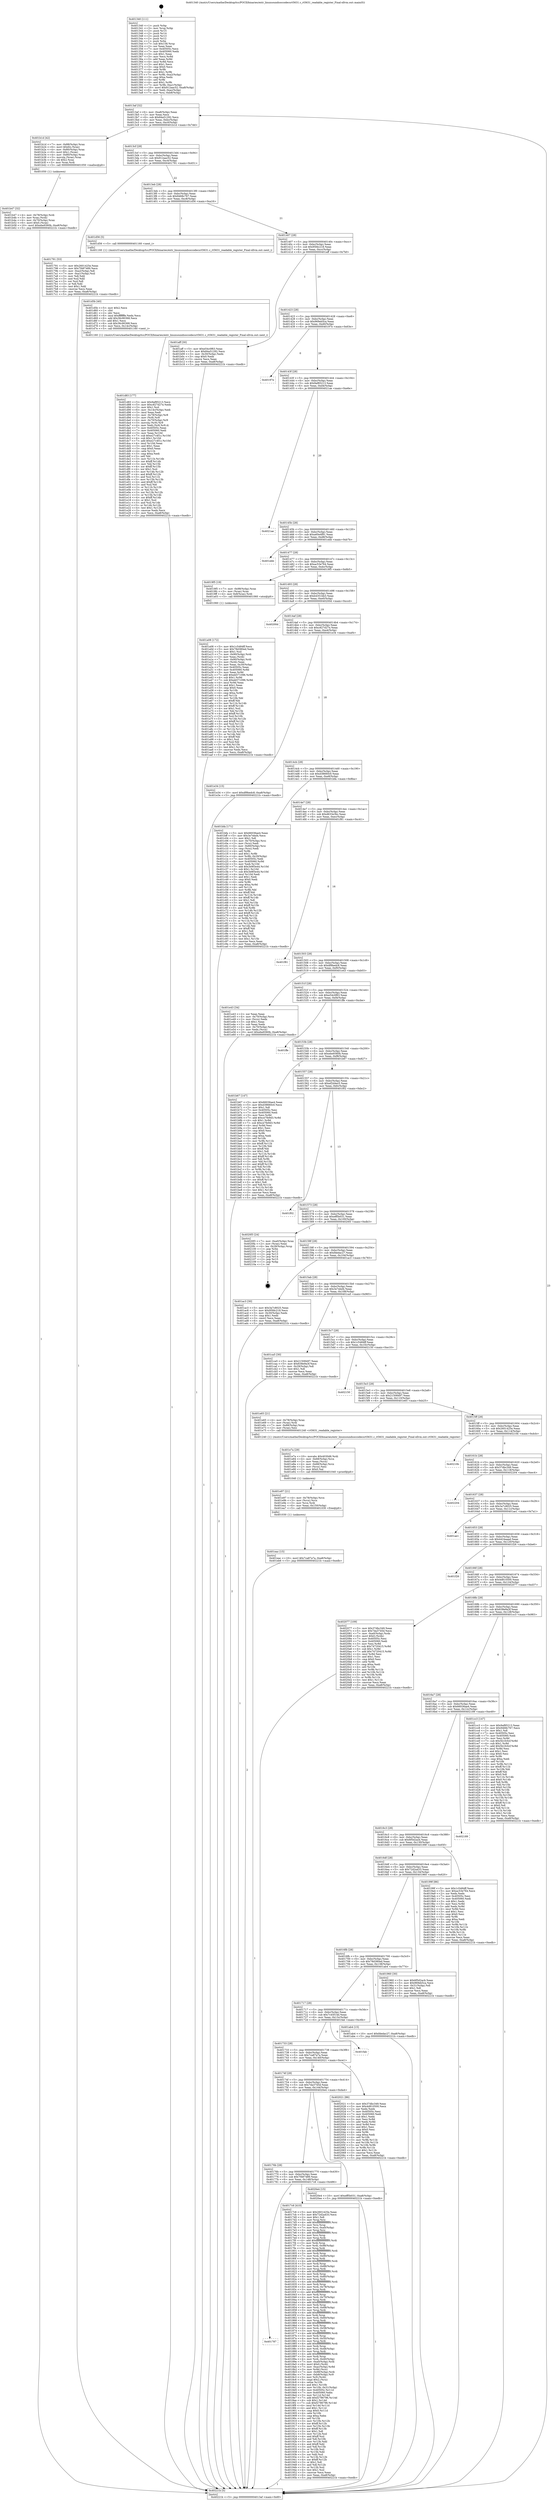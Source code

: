 digraph "0x401340" {
  label = "0x401340 (/mnt/c/Users/mathe/Desktop/tcc/POCII/binaries/extr_linuxsoundsoccodecsrt5631.c_rt5631_readable_register_Final-ollvm.out::main(0))"
  labelloc = "t"
  node[shape=record]

  Entry [label="",width=0.3,height=0.3,shape=circle,fillcolor=black,style=filled]
  "0x4013af" [label="{
     0x4013af [32]\l
     | [instrs]\l
     &nbsp;&nbsp;0x4013af \<+6\>: mov -0xa8(%rbp),%eax\l
     &nbsp;&nbsp;0x4013b5 \<+2\>: mov %eax,%ecx\l
     &nbsp;&nbsp;0x4013b7 \<+6\>: sub $0x84a51292,%ecx\l
     &nbsp;&nbsp;0x4013bd \<+6\>: mov %eax,-0xbc(%rbp)\l
     &nbsp;&nbsp;0x4013c3 \<+6\>: mov %ecx,-0xc0(%rbp)\l
     &nbsp;&nbsp;0x4013c9 \<+6\>: je 0000000000401b1d \<main+0x7dd\>\l
  }"]
  "0x401b1d" [label="{
     0x401b1d [42]\l
     | [instrs]\l
     &nbsp;&nbsp;0x401b1d \<+7\>: mov -0x88(%rbp),%rax\l
     &nbsp;&nbsp;0x401b24 \<+6\>: movl $0x64,(%rax)\l
     &nbsp;&nbsp;0x401b2a \<+4\>: mov -0x80(%rbp),%rax\l
     &nbsp;&nbsp;0x401b2e \<+6\>: movl $0x1,(%rax)\l
     &nbsp;&nbsp;0x401b34 \<+4\>: mov -0x80(%rbp),%rax\l
     &nbsp;&nbsp;0x401b38 \<+3\>: movslq (%rax),%rax\l
     &nbsp;&nbsp;0x401b3b \<+4\>: shl $0x2,%rax\l
     &nbsp;&nbsp;0x401b3f \<+3\>: mov %rax,%rdi\l
     &nbsp;&nbsp;0x401b42 \<+5\>: call 0000000000401050 \<malloc@plt\>\l
     | [calls]\l
     &nbsp;&nbsp;0x401050 \{1\} (unknown)\l
  }"]
  "0x4013cf" [label="{
     0x4013cf [28]\l
     | [instrs]\l
     &nbsp;&nbsp;0x4013cf \<+5\>: jmp 00000000004013d4 \<main+0x94\>\l
     &nbsp;&nbsp;0x4013d4 \<+6\>: mov -0xbc(%rbp),%eax\l
     &nbsp;&nbsp;0x4013da \<+5\>: sub $0x912aac52,%eax\l
     &nbsp;&nbsp;0x4013df \<+6\>: mov %eax,-0xc4(%rbp)\l
     &nbsp;&nbsp;0x4013e5 \<+6\>: je 0000000000401791 \<main+0x451\>\l
  }"]
  Exit [label="",width=0.3,height=0.3,shape=circle,fillcolor=black,style=filled,peripheries=2]
  "0x401791" [label="{
     0x401791 [53]\l
     | [instrs]\l
     &nbsp;&nbsp;0x401791 \<+5\>: mov $0x2601425e,%eax\l
     &nbsp;&nbsp;0x401796 \<+5\>: mov $0x7f487489,%ecx\l
     &nbsp;&nbsp;0x40179b \<+6\>: mov -0xa2(%rbp),%dl\l
     &nbsp;&nbsp;0x4017a1 \<+7\>: mov -0xa1(%rbp),%sil\l
     &nbsp;&nbsp;0x4017a8 \<+3\>: mov %dl,%dil\l
     &nbsp;&nbsp;0x4017ab \<+3\>: and %sil,%dil\l
     &nbsp;&nbsp;0x4017ae \<+3\>: xor %sil,%dl\l
     &nbsp;&nbsp;0x4017b1 \<+3\>: or %dl,%dil\l
     &nbsp;&nbsp;0x4017b4 \<+4\>: test $0x1,%dil\l
     &nbsp;&nbsp;0x4017b8 \<+3\>: cmovne %ecx,%eax\l
     &nbsp;&nbsp;0x4017bb \<+6\>: mov %eax,-0xa8(%rbp)\l
     &nbsp;&nbsp;0x4017c1 \<+5\>: jmp 000000000040221b \<main+0xedb\>\l
  }"]
  "0x4013eb" [label="{
     0x4013eb [28]\l
     | [instrs]\l
     &nbsp;&nbsp;0x4013eb \<+5\>: jmp 00000000004013f0 \<main+0xb0\>\l
     &nbsp;&nbsp;0x4013f0 \<+6\>: mov -0xbc(%rbp),%eax\l
     &nbsp;&nbsp;0x4013f6 \<+5\>: sub $0x9468c767,%eax\l
     &nbsp;&nbsp;0x4013fb \<+6\>: mov %eax,-0xc8(%rbp)\l
     &nbsp;&nbsp;0x401401 \<+6\>: je 0000000000401d56 \<main+0xa16\>\l
  }"]
  "0x40221b" [label="{
     0x40221b [5]\l
     | [instrs]\l
     &nbsp;&nbsp;0x40221b \<+5\>: jmp 00000000004013af \<main+0x6f\>\l
  }"]
  "0x401340" [label="{
     0x401340 [111]\l
     | [instrs]\l
     &nbsp;&nbsp;0x401340 \<+1\>: push %rbp\l
     &nbsp;&nbsp;0x401341 \<+3\>: mov %rsp,%rbp\l
     &nbsp;&nbsp;0x401344 \<+2\>: push %r15\l
     &nbsp;&nbsp;0x401346 \<+2\>: push %r14\l
     &nbsp;&nbsp;0x401348 \<+2\>: push %r13\l
     &nbsp;&nbsp;0x40134a \<+2\>: push %r12\l
     &nbsp;&nbsp;0x40134c \<+1\>: push %rbx\l
     &nbsp;&nbsp;0x40134d \<+7\>: sub $0x158,%rsp\l
     &nbsp;&nbsp;0x401354 \<+2\>: xor %eax,%eax\l
     &nbsp;&nbsp;0x401356 \<+7\>: mov 0x40505c,%ecx\l
     &nbsp;&nbsp;0x40135d \<+7\>: mov 0x405060,%edx\l
     &nbsp;&nbsp;0x401364 \<+3\>: sub $0x1,%eax\l
     &nbsp;&nbsp;0x401367 \<+3\>: mov %ecx,%r8d\l
     &nbsp;&nbsp;0x40136a \<+3\>: add %eax,%r8d\l
     &nbsp;&nbsp;0x40136d \<+4\>: imul %r8d,%ecx\l
     &nbsp;&nbsp;0x401371 \<+3\>: and $0x1,%ecx\l
     &nbsp;&nbsp;0x401374 \<+3\>: cmp $0x0,%ecx\l
     &nbsp;&nbsp;0x401377 \<+4\>: sete %r9b\l
     &nbsp;&nbsp;0x40137b \<+4\>: and $0x1,%r9b\l
     &nbsp;&nbsp;0x40137f \<+7\>: mov %r9b,-0xa2(%rbp)\l
     &nbsp;&nbsp;0x401386 \<+3\>: cmp $0xa,%edx\l
     &nbsp;&nbsp;0x401389 \<+4\>: setl %r9b\l
     &nbsp;&nbsp;0x40138d \<+4\>: and $0x1,%r9b\l
     &nbsp;&nbsp;0x401391 \<+7\>: mov %r9b,-0xa1(%rbp)\l
     &nbsp;&nbsp;0x401398 \<+10\>: movl $0x912aac52,-0xa8(%rbp)\l
     &nbsp;&nbsp;0x4013a2 \<+6\>: mov %edi,-0xac(%rbp)\l
     &nbsp;&nbsp;0x4013a8 \<+7\>: mov %rsi,-0xb8(%rbp)\l
  }"]
  "0x401eac" [label="{
     0x401eac [15]\l
     | [instrs]\l
     &nbsp;&nbsp;0x401eac \<+10\>: movl $0x7ca87a7a,-0xa8(%rbp)\l
     &nbsp;&nbsp;0x401eb6 \<+5\>: jmp 000000000040221b \<main+0xedb\>\l
  }"]
  "0x401d56" [label="{
     0x401d56 [5]\l
     | [instrs]\l
     &nbsp;&nbsp;0x401d56 \<+5\>: call 0000000000401160 \<next_i\>\l
     | [calls]\l
     &nbsp;&nbsp;0x401160 \{1\} (/mnt/c/Users/mathe/Desktop/tcc/POCII/binaries/extr_linuxsoundsoccodecsrt5631.c_rt5631_readable_register_Final-ollvm.out::next_i)\l
  }"]
  "0x401407" [label="{
     0x401407 [28]\l
     | [instrs]\l
     &nbsp;&nbsp;0x401407 \<+5\>: jmp 000000000040140c \<main+0xcc\>\l
     &nbsp;&nbsp;0x40140c \<+6\>: mov -0xbc(%rbp),%eax\l
     &nbsp;&nbsp;0x401412 \<+5\>: sub $0x95fdc218,%eax\l
     &nbsp;&nbsp;0x401417 \<+6\>: mov %eax,-0xcc(%rbp)\l
     &nbsp;&nbsp;0x40141d \<+6\>: je 0000000000401aff \<main+0x7bf\>\l
  }"]
  "0x401e97" [label="{
     0x401e97 [21]\l
     | [instrs]\l
     &nbsp;&nbsp;0x401e97 \<+4\>: mov -0x78(%rbp),%rcx\l
     &nbsp;&nbsp;0x401e9b \<+3\>: mov (%rcx),%rcx\l
     &nbsp;&nbsp;0x401e9e \<+3\>: mov %rcx,%rdi\l
     &nbsp;&nbsp;0x401ea1 \<+6\>: mov %eax,-0x150(%rbp)\l
     &nbsp;&nbsp;0x401ea7 \<+5\>: call 0000000000401030 \<free@plt\>\l
     | [calls]\l
     &nbsp;&nbsp;0x401030 \{1\} (unknown)\l
  }"]
  "0x401aff" [label="{
     0x401aff [30]\l
     | [instrs]\l
     &nbsp;&nbsp;0x401aff \<+5\>: mov $0xe54c0f63,%eax\l
     &nbsp;&nbsp;0x401b04 \<+5\>: mov $0x84a51292,%ecx\l
     &nbsp;&nbsp;0x401b09 \<+3\>: mov -0x30(%rbp),%edx\l
     &nbsp;&nbsp;0x401b0c \<+3\>: cmp $0x0,%edx\l
     &nbsp;&nbsp;0x401b0f \<+3\>: cmove %ecx,%eax\l
     &nbsp;&nbsp;0x401b12 \<+6\>: mov %eax,-0xa8(%rbp)\l
     &nbsp;&nbsp;0x401b18 \<+5\>: jmp 000000000040221b \<main+0xedb\>\l
  }"]
  "0x401423" [label="{
     0x401423 [28]\l
     | [instrs]\l
     &nbsp;&nbsp;0x401423 \<+5\>: jmp 0000000000401428 \<main+0xe8\>\l
     &nbsp;&nbsp;0x401428 \<+6\>: mov -0xbc(%rbp),%eax\l
     &nbsp;&nbsp;0x40142e \<+5\>: sub $0x969eb5ca,%eax\l
     &nbsp;&nbsp;0x401433 \<+6\>: mov %eax,-0xd0(%rbp)\l
     &nbsp;&nbsp;0x401439 \<+6\>: je 000000000040197e \<main+0x63e\>\l
  }"]
  "0x401e7a" [label="{
     0x401e7a [29]\l
     | [instrs]\l
     &nbsp;&nbsp;0x401e7a \<+10\>: movabs $0x4030d6,%rdi\l
     &nbsp;&nbsp;0x401e84 \<+4\>: mov -0x68(%rbp),%rcx\l
     &nbsp;&nbsp;0x401e88 \<+2\>: mov %eax,(%rcx)\l
     &nbsp;&nbsp;0x401e8a \<+4\>: mov -0x68(%rbp),%rcx\l
     &nbsp;&nbsp;0x401e8e \<+2\>: mov (%rcx),%esi\l
     &nbsp;&nbsp;0x401e90 \<+2\>: mov $0x0,%al\l
     &nbsp;&nbsp;0x401e92 \<+5\>: call 0000000000401040 \<printf@plt\>\l
     | [calls]\l
     &nbsp;&nbsp;0x401040 \{1\} (unknown)\l
  }"]
  "0x40197e" [label="{
     0x40197e\l
  }", style=dashed]
  "0x40143f" [label="{
     0x40143f [28]\l
     | [instrs]\l
     &nbsp;&nbsp;0x40143f \<+5\>: jmp 0000000000401444 \<main+0x104\>\l
     &nbsp;&nbsp;0x401444 \<+6\>: mov -0xbc(%rbp),%eax\l
     &nbsp;&nbsp;0x40144a \<+5\>: sub $0x9af85213,%eax\l
     &nbsp;&nbsp;0x40144f \<+6\>: mov %eax,-0xd4(%rbp)\l
     &nbsp;&nbsp;0x401455 \<+6\>: je 00000000004021ae \<main+0xe6e\>\l
  }"]
  "0x401d83" [label="{
     0x401d83 [177]\l
     | [instrs]\l
     &nbsp;&nbsp;0x401d83 \<+5\>: mov $0x9af85213,%ecx\l
     &nbsp;&nbsp;0x401d88 \<+5\>: mov $0xc827d27e,%edx\l
     &nbsp;&nbsp;0x401d8d \<+3\>: mov $0x1,%sil\l
     &nbsp;&nbsp;0x401d90 \<+6\>: mov -0x14c(%rbp),%edi\l
     &nbsp;&nbsp;0x401d96 \<+3\>: imul %eax,%edi\l
     &nbsp;&nbsp;0x401d99 \<+4\>: mov -0x78(%rbp),%r8\l
     &nbsp;&nbsp;0x401d9d \<+3\>: mov (%r8),%r8\l
     &nbsp;&nbsp;0x401da0 \<+4\>: mov -0x70(%rbp),%r9\l
     &nbsp;&nbsp;0x401da4 \<+3\>: movslq (%r9),%r9\l
     &nbsp;&nbsp;0x401da7 \<+4\>: mov %edi,(%r8,%r9,4)\l
     &nbsp;&nbsp;0x401dab \<+7\>: mov 0x40505c,%eax\l
     &nbsp;&nbsp;0x401db2 \<+7\>: mov 0x405060,%edi\l
     &nbsp;&nbsp;0x401db9 \<+3\>: mov %eax,%r10d\l
     &nbsp;&nbsp;0x401dbc \<+7\>: sub $0xe27c4f1c,%r10d\l
     &nbsp;&nbsp;0x401dc3 \<+4\>: sub $0x1,%r10d\l
     &nbsp;&nbsp;0x401dc7 \<+7\>: add $0xe27c4f1c,%r10d\l
     &nbsp;&nbsp;0x401dce \<+4\>: imul %r10d,%eax\l
     &nbsp;&nbsp;0x401dd2 \<+3\>: and $0x1,%eax\l
     &nbsp;&nbsp;0x401dd5 \<+3\>: cmp $0x0,%eax\l
     &nbsp;&nbsp;0x401dd8 \<+4\>: sete %r11b\l
     &nbsp;&nbsp;0x401ddc \<+3\>: cmp $0xa,%edi\l
     &nbsp;&nbsp;0x401ddf \<+3\>: setl %bl\l
     &nbsp;&nbsp;0x401de2 \<+3\>: mov %r11b,%r14b\l
     &nbsp;&nbsp;0x401de5 \<+4\>: xor $0xff,%r14b\l
     &nbsp;&nbsp;0x401de9 \<+3\>: mov %bl,%r15b\l
     &nbsp;&nbsp;0x401dec \<+4\>: xor $0xff,%r15b\l
     &nbsp;&nbsp;0x401df0 \<+4\>: xor $0x1,%sil\l
     &nbsp;&nbsp;0x401df4 \<+3\>: mov %r14b,%r12b\l
     &nbsp;&nbsp;0x401df7 \<+4\>: and $0xff,%r12b\l
     &nbsp;&nbsp;0x401dfb \<+3\>: and %sil,%r11b\l
     &nbsp;&nbsp;0x401dfe \<+3\>: mov %r15b,%r13b\l
     &nbsp;&nbsp;0x401e01 \<+4\>: and $0xff,%r13b\l
     &nbsp;&nbsp;0x401e05 \<+3\>: and %sil,%bl\l
     &nbsp;&nbsp;0x401e08 \<+3\>: or %r11b,%r12b\l
     &nbsp;&nbsp;0x401e0b \<+3\>: or %bl,%r13b\l
     &nbsp;&nbsp;0x401e0e \<+3\>: xor %r13b,%r12b\l
     &nbsp;&nbsp;0x401e11 \<+3\>: or %r15b,%r14b\l
     &nbsp;&nbsp;0x401e14 \<+4\>: xor $0xff,%r14b\l
     &nbsp;&nbsp;0x401e18 \<+4\>: or $0x1,%sil\l
     &nbsp;&nbsp;0x401e1c \<+3\>: and %sil,%r14b\l
     &nbsp;&nbsp;0x401e1f \<+3\>: or %r14b,%r12b\l
     &nbsp;&nbsp;0x401e22 \<+4\>: test $0x1,%r12b\l
     &nbsp;&nbsp;0x401e26 \<+3\>: cmovne %edx,%ecx\l
     &nbsp;&nbsp;0x401e29 \<+6\>: mov %ecx,-0xa8(%rbp)\l
     &nbsp;&nbsp;0x401e2f \<+5\>: jmp 000000000040221b \<main+0xedb\>\l
  }"]
  "0x4021ae" [label="{
     0x4021ae\l
  }", style=dashed]
  "0x40145b" [label="{
     0x40145b [28]\l
     | [instrs]\l
     &nbsp;&nbsp;0x40145b \<+5\>: jmp 0000000000401460 \<main+0x120\>\l
     &nbsp;&nbsp;0x401460 \<+6\>: mov -0xbc(%rbp),%eax\l
     &nbsp;&nbsp;0x401466 \<+5\>: sub $0xa60e4f91,%eax\l
     &nbsp;&nbsp;0x40146b \<+6\>: mov %eax,-0xd8(%rbp)\l
     &nbsp;&nbsp;0x401471 \<+6\>: je 0000000000401ebb \<main+0xb7b\>\l
  }"]
  "0x401d5b" [label="{
     0x401d5b [40]\l
     | [instrs]\l
     &nbsp;&nbsp;0x401d5b \<+5\>: mov $0x2,%ecx\l
     &nbsp;&nbsp;0x401d60 \<+1\>: cltd\l
     &nbsp;&nbsp;0x401d61 \<+2\>: idiv %ecx\l
     &nbsp;&nbsp;0x401d63 \<+6\>: imul $0xfffffffe,%edx,%ecx\l
     &nbsp;&nbsp;0x401d69 \<+6\>: add $0x36c90368,%ecx\l
     &nbsp;&nbsp;0x401d6f \<+3\>: add $0x1,%ecx\l
     &nbsp;&nbsp;0x401d72 \<+6\>: sub $0x36c90368,%ecx\l
     &nbsp;&nbsp;0x401d78 \<+6\>: mov %ecx,-0x14c(%rbp)\l
     &nbsp;&nbsp;0x401d7e \<+5\>: call 0000000000401160 \<next_i\>\l
     | [calls]\l
     &nbsp;&nbsp;0x401160 \{1\} (/mnt/c/Users/mathe/Desktop/tcc/POCII/binaries/extr_linuxsoundsoccodecsrt5631.c_rt5631_readable_register_Final-ollvm.out::next_i)\l
  }"]
  "0x401ebb" [label="{
     0x401ebb\l
  }", style=dashed]
  "0x401477" [label="{
     0x401477 [28]\l
     | [instrs]\l
     &nbsp;&nbsp;0x401477 \<+5\>: jmp 000000000040147c \<main+0x13c\>\l
     &nbsp;&nbsp;0x40147c \<+6\>: mov -0xbc(%rbp),%eax\l
     &nbsp;&nbsp;0x401482 \<+5\>: sub $0xac53e764,%eax\l
     &nbsp;&nbsp;0x401487 \<+6\>: mov %eax,-0xdc(%rbp)\l
     &nbsp;&nbsp;0x40148d \<+6\>: je 00000000004019f5 \<main+0x6b5\>\l
  }"]
  "0x401b47" [label="{
     0x401b47 [32]\l
     | [instrs]\l
     &nbsp;&nbsp;0x401b47 \<+4\>: mov -0x78(%rbp),%rdi\l
     &nbsp;&nbsp;0x401b4b \<+3\>: mov %rax,(%rdi)\l
     &nbsp;&nbsp;0x401b4e \<+4\>: mov -0x70(%rbp),%rax\l
     &nbsp;&nbsp;0x401b52 \<+6\>: movl $0x0,(%rax)\l
     &nbsp;&nbsp;0x401b58 \<+10\>: movl $0xebe9360b,-0xa8(%rbp)\l
     &nbsp;&nbsp;0x401b62 \<+5\>: jmp 000000000040221b \<main+0xedb\>\l
  }"]
  "0x4019f5" [label="{
     0x4019f5 [19]\l
     | [instrs]\l
     &nbsp;&nbsp;0x4019f5 \<+7\>: mov -0x98(%rbp),%rax\l
     &nbsp;&nbsp;0x4019fc \<+3\>: mov (%rax),%rax\l
     &nbsp;&nbsp;0x4019ff \<+4\>: mov 0x8(%rax),%rdi\l
     &nbsp;&nbsp;0x401a03 \<+5\>: call 0000000000401060 \<atoi@plt\>\l
     | [calls]\l
     &nbsp;&nbsp;0x401060 \{1\} (unknown)\l
  }"]
  "0x401493" [label="{
     0x401493 [28]\l
     | [instrs]\l
     &nbsp;&nbsp;0x401493 \<+5\>: jmp 0000000000401498 \<main+0x158\>\l
     &nbsp;&nbsp;0x401498 \<+6\>: mov -0xbc(%rbp),%eax\l
     &nbsp;&nbsp;0x40149e \<+5\>: sub $0xb4351bb3,%eax\l
     &nbsp;&nbsp;0x4014a3 \<+6\>: mov %eax,-0xe0(%rbp)\l
     &nbsp;&nbsp;0x4014a9 \<+6\>: je 000000000040200d \<main+0xccd\>\l
  }"]
  "0x401a08" [label="{
     0x401a08 [172]\l
     | [instrs]\l
     &nbsp;&nbsp;0x401a08 \<+5\>: mov $0x1c5484ff,%ecx\l
     &nbsp;&nbsp;0x401a0d \<+5\>: mov $0x78d380ed,%edx\l
     &nbsp;&nbsp;0x401a12 \<+3\>: mov $0x1,%sil\l
     &nbsp;&nbsp;0x401a15 \<+7\>: mov -0x90(%rbp),%rdi\l
     &nbsp;&nbsp;0x401a1c \<+2\>: mov %eax,(%rdi)\l
     &nbsp;&nbsp;0x401a1e \<+7\>: mov -0x90(%rbp),%rdi\l
     &nbsp;&nbsp;0x401a25 \<+2\>: mov (%rdi),%eax\l
     &nbsp;&nbsp;0x401a27 \<+3\>: mov %eax,-0x30(%rbp)\l
     &nbsp;&nbsp;0x401a2a \<+7\>: mov 0x40505c,%eax\l
     &nbsp;&nbsp;0x401a31 \<+8\>: mov 0x405060,%r8d\l
     &nbsp;&nbsp;0x401a39 \<+3\>: mov %eax,%r9d\l
     &nbsp;&nbsp;0x401a3c \<+7\>: add $0xeb571096,%r9d\l
     &nbsp;&nbsp;0x401a43 \<+4\>: sub $0x1,%r9d\l
     &nbsp;&nbsp;0x401a47 \<+7\>: sub $0xeb571096,%r9d\l
     &nbsp;&nbsp;0x401a4e \<+4\>: imul %r9d,%eax\l
     &nbsp;&nbsp;0x401a52 \<+3\>: and $0x1,%eax\l
     &nbsp;&nbsp;0x401a55 \<+3\>: cmp $0x0,%eax\l
     &nbsp;&nbsp;0x401a58 \<+4\>: sete %r10b\l
     &nbsp;&nbsp;0x401a5c \<+4\>: cmp $0xa,%r8d\l
     &nbsp;&nbsp;0x401a60 \<+4\>: setl %r11b\l
     &nbsp;&nbsp;0x401a64 \<+3\>: mov %r10b,%bl\l
     &nbsp;&nbsp;0x401a67 \<+3\>: xor $0xff,%bl\l
     &nbsp;&nbsp;0x401a6a \<+3\>: mov %r11b,%r14b\l
     &nbsp;&nbsp;0x401a6d \<+4\>: xor $0xff,%r14b\l
     &nbsp;&nbsp;0x401a71 \<+4\>: xor $0x1,%sil\l
     &nbsp;&nbsp;0x401a75 \<+3\>: mov %bl,%r15b\l
     &nbsp;&nbsp;0x401a78 \<+4\>: and $0xff,%r15b\l
     &nbsp;&nbsp;0x401a7c \<+3\>: and %sil,%r10b\l
     &nbsp;&nbsp;0x401a7f \<+3\>: mov %r14b,%r12b\l
     &nbsp;&nbsp;0x401a82 \<+4\>: and $0xff,%r12b\l
     &nbsp;&nbsp;0x401a86 \<+3\>: and %sil,%r11b\l
     &nbsp;&nbsp;0x401a89 \<+3\>: or %r10b,%r15b\l
     &nbsp;&nbsp;0x401a8c \<+3\>: or %r11b,%r12b\l
     &nbsp;&nbsp;0x401a8f \<+3\>: xor %r12b,%r15b\l
     &nbsp;&nbsp;0x401a92 \<+3\>: or %r14b,%bl\l
     &nbsp;&nbsp;0x401a95 \<+3\>: xor $0xff,%bl\l
     &nbsp;&nbsp;0x401a98 \<+4\>: or $0x1,%sil\l
     &nbsp;&nbsp;0x401a9c \<+3\>: and %sil,%bl\l
     &nbsp;&nbsp;0x401a9f \<+3\>: or %bl,%r15b\l
     &nbsp;&nbsp;0x401aa2 \<+4\>: test $0x1,%r15b\l
     &nbsp;&nbsp;0x401aa6 \<+3\>: cmovne %edx,%ecx\l
     &nbsp;&nbsp;0x401aa9 \<+6\>: mov %ecx,-0xa8(%rbp)\l
     &nbsp;&nbsp;0x401aaf \<+5\>: jmp 000000000040221b \<main+0xedb\>\l
  }"]
  "0x40200d" [label="{
     0x40200d\l
  }", style=dashed]
  "0x4014af" [label="{
     0x4014af [28]\l
     | [instrs]\l
     &nbsp;&nbsp;0x4014af \<+5\>: jmp 00000000004014b4 \<main+0x174\>\l
     &nbsp;&nbsp;0x4014b4 \<+6\>: mov -0xbc(%rbp),%eax\l
     &nbsp;&nbsp;0x4014ba \<+5\>: sub $0xc827d27e,%eax\l
     &nbsp;&nbsp;0x4014bf \<+6\>: mov %eax,-0xe4(%rbp)\l
     &nbsp;&nbsp;0x4014c5 \<+6\>: je 0000000000401e34 \<main+0xaf4\>\l
  }"]
  "0x401787" [label="{
     0x401787\l
  }", style=dashed]
  "0x401e34" [label="{
     0x401e34 [15]\l
     | [instrs]\l
     &nbsp;&nbsp;0x401e34 \<+10\>: movl $0xdf9bedc8,-0xa8(%rbp)\l
     &nbsp;&nbsp;0x401e3e \<+5\>: jmp 000000000040221b \<main+0xedb\>\l
  }"]
  "0x4014cb" [label="{
     0x4014cb [28]\l
     | [instrs]\l
     &nbsp;&nbsp;0x4014cb \<+5\>: jmp 00000000004014d0 \<main+0x190\>\l
     &nbsp;&nbsp;0x4014d0 \<+6\>: mov -0xbc(%rbp),%eax\l
     &nbsp;&nbsp;0x4014d6 \<+5\>: sub $0xd38660c0,%eax\l
     &nbsp;&nbsp;0x4014db \<+6\>: mov %eax,-0xe8(%rbp)\l
     &nbsp;&nbsp;0x4014e1 \<+6\>: je 0000000000401bfa \<main+0x8ba\>\l
  }"]
  "0x4017c6" [label="{
     0x4017c6 [410]\l
     | [instrs]\l
     &nbsp;&nbsp;0x4017c6 \<+5\>: mov $0x2601425e,%eax\l
     &nbsp;&nbsp;0x4017cb \<+5\>: mov $0x72d2a433,%ecx\l
     &nbsp;&nbsp;0x4017d0 \<+2\>: mov $0x1,%dl\l
     &nbsp;&nbsp;0x4017d2 \<+3\>: mov %rsp,%rsi\l
     &nbsp;&nbsp;0x4017d5 \<+4\>: add $0xfffffffffffffff0,%rsi\l
     &nbsp;&nbsp;0x4017d9 \<+3\>: mov %rsi,%rsp\l
     &nbsp;&nbsp;0x4017dc \<+7\>: mov %rsi,-0xa0(%rbp)\l
     &nbsp;&nbsp;0x4017e3 \<+3\>: mov %rsp,%rsi\l
     &nbsp;&nbsp;0x4017e6 \<+4\>: add $0xfffffffffffffff0,%rsi\l
     &nbsp;&nbsp;0x4017ea \<+3\>: mov %rsi,%rsp\l
     &nbsp;&nbsp;0x4017ed \<+3\>: mov %rsp,%rdi\l
     &nbsp;&nbsp;0x4017f0 \<+4\>: add $0xfffffffffffffff0,%rdi\l
     &nbsp;&nbsp;0x4017f4 \<+3\>: mov %rdi,%rsp\l
     &nbsp;&nbsp;0x4017f7 \<+7\>: mov %rdi,-0x98(%rbp)\l
     &nbsp;&nbsp;0x4017fe \<+3\>: mov %rsp,%rdi\l
     &nbsp;&nbsp;0x401801 \<+4\>: add $0xfffffffffffffff0,%rdi\l
     &nbsp;&nbsp;0x401805 \<+3\>: mov %rdi,%rsp\l
     &nbsp;&nbsp;0x401808 \<+7\>: mov %rdi,-0x90(%rbp)\l
     &nbsp;&nbsp;0x40180f \<+3\>: mov %rsp,%rdi\l
     &nbsp;&nbsp;0x401812 \<+4\>: add $0xfffffffffffffff0,%rdi\l
     &nbsp;&nbsp;0x401816 \<+3\>: mov %rdi,%rsp\l
     &nbsp;&nbsp;0x401819 \<+7\>: mov %rdi,-0x88(%rbp)\l
     &nbsp;&nbsp;0x401820 \<+3\>: mov %rsp,%rdi\l
     &nbsp;&nbsp;0x401823 \<+4\>: add $0xfffffffffffffff0,%rdi\l
     &nbsp;&nbsp;0x401827 \<+3\>: mov %rdi,%rsp\l
     &nbsp;&nbsp;0x40182a \<+4\>: mov %rdi,-0x80(%rbp)\l
     &nbsp;&nbsp;0x40182e \<+3\>: mov %rsp,%rdi\l
     &nbsp;&nbsp;0x401831 \<+4\>: add $0xfffffffffffffff0,%rdi\l
     &nbsp;&nbsp;0x401835 \<+3\>: mov %rdi,%rsp\l
     &nbsp;&nbsp;0x401838 \<+4\>: mov %rdi,-0x78(%rbp)\l
     &nbsp;&nbsp;0x40183c \<+3\>: mov %rsp,%rdi\l
     &nbsp;&nbsp;0x40183f \<+4\>: add $0xfffffffffffffff0,%rdi\l
     &nbsp;&nbsp;0x401843 \<+3\>: mov %rdi,%rsp\l
     &nbsp;&nbsp;0x401846 \<+4\>: mov %rdi,-0x70(%rbp)\l
     &nbsp;&nbsp;0x40184a \<+3\>: mov %rsp,%rdi\l
     &nbsp;&nbsp;0x40184d \<+4\>: add $0xfffffffffffffff0,%rdi\l
     &nbsp;&nbsp;0x401851 \<+3\>: mov %rdi,%rsp\l
     &nbsp;&nbsp;0x401854 \<+4\>: mov %rdi,-0x68(%rbp)\l
     &nbsp;&nbsp;0x401858 \<+3\>: mov %rsp,%rdi\l
     &nbsp;&nbsp;0x40185b \<+4\>: add $0xfffffffffffffff0,%rdi\l
     &nbsp;&nbsp;0x40185f \<+3\>: mov %rdi,%rsp\l
     &nbsp;&nbsp;0x401862 \<+4\>: mov %rdi,-0x60(%rbp)\l
     &nbsp;&nbsp;0x401866 \<+3\>: mov %rsp,%rdi\l
     &nbsp;&nbsp;0x401869 \<+4\>: add $0xfffffffffffffff0,%rdi\l
     &nbsp;&nbsp;0x40186d \<+3\>: mov %rdi,%rsp\l
     &nbsp;&nbsp;0x401870 \<+4\>: mov %rdi,-0x58(%rbp)\l
     &nbsp;&nbsp;0x401874 \<+3\>: mov %rsp,%rdi\l
     &nbsp;&nbsp;0x401877 \<+4\>: add $0xfffffffffffffff0,%rdi\l
     &nbsp;&nbsp;0x40187b \<+3\>: mov %rdi,%rsp\l
     &nbsp;&nbsp;0x40187e \<+4\>: mov %rdi,-0x50(%rbp)\l
     &nbsp;&nbsp;0x401882 \<+3\>: mov %rsp,%rdi\l
     &nbsp;&nbsp;0x401885 \<+4\>: add $0xfffffffffffffff0,%rdi\l
     &nbsp;&nbsp;0x401889 \<+3\>: mov %rdi,%rsp\l
     &nbsp;&nbsp;0x40188c \<+4\>: mov %rdi,-0x48(%rbp)\l
     &nbsp;&nbsp;0x401890 \<+3\>: mov %rsp,%rdi\l
     &nbsp;&nbsp;0x401893 \<+4\>: add $0xfffffffffffffff0,%rdi\l
     &nbsp;&nbsp;0x401897 \<+3\>: mov %rdi,%rsp\l
     &nbsp;&nbsp;0x40189a \<+4\>: mov %rdi,-0x40(%rbp)\l
     &nbsp;&nbsp;0x40189e \<+7\>: mov -0xa0(%rbp),%rdi\l
     &nbsp;&nbsp;0x4018a5 \<+6\>: movl $0x0,(%rdi)\l
     &nbsp;&nbsp;0x4018ab \<+7\>: mov -0xac(%rbp),%r8d\l
     &nbsp;&nbsp;0x4018b2 \<+3\>: mov %r8d,(%rsi)\l
     &nbsp;&nbsp;0x4018b5 \<+7\>: mov -0x98(%rbp),%rdi\l
     &nbsp;&nbsp;0x4018bc \<+7\>: mov -0xb8(%rbp),%r9\l
     &nbsp;&nbsp;0x4018c3 \<+3\>: mov %r9,(%rdi)\l
     &nbsp;&nbsp;0x4018c6 \<+3\>: cmpl $0x2,(%rsi)\l
     &nbsp;&nbsp;0x4018c9 \<+4\>: setne %r10b\l
     &nbsp;&nbsp;0x4018cd \<+4\>: and $0x1,%r10b\l
     &nbsp;&nbsp;0x4018d1 \<+4\>: mov %r10b,-0x31(%rbp)\l
     &nbsp;&nbsp;0x4018d5 \<+8\>: mov 0x40505c,%r11d\l
     &nbsp;&nbsp;0x4018dd \<+7\>: mov 0x405060,%ebx\l
     &nbsp;&nbsp;0x4018e4 \<+3\>: mov %r11d,%r14d\l
     &nbsp;&nbsp;0x4018e7 \<+7\>: add $0xf2786796,%r14d\l
     &nbsp;&nbsp;0x4018ee \<+4\>: sub $0x1,%r14d\l
     &nbsp;&nbsp;0x4018f2 \<+7\>: sub $0xf2786796,%r14d\l
     &nbsp;&nbsp;0x4018f9 \<+4\>: imul %r14d,%r11d\l
     &nbsp;&nbsp;0x4018fd \<+4\>: and $0x1,%r11d\l
     &nbsp;&nbsp;0x401901 \<+4\>: cmp $0x0,%r11d\l
     &nbsp;&nbsp;0x401905 \<+4\>: sete %r10b\l
     &nbsp;&nbsp;0x401909 \<+3\>: cmp $0xa,%ebx\l
     &nbsp;&nbsp;0x40190c \<+4\>: setl %r15b\l
     &nbsp;&nbsp;0x401910 \<+3\>: mov %r10b,%r12b\l
     &nbsp;&nbsp;0x401913 \<+4\>: xor $0xff,%r12b\l
     &nbsp;&nbsp;0x401917 \<+3\>: mov %r15b,%r13b\l
     &nbsp;&nbsp;0x40191a \<+4\>: xor $0xff,%r13b\l
     &nbsp;&nbsp;0x40191e \<+3\>: xor $0x1,%dl\l
     &nbsp;&nbsp;0x401921 \<+3\>: mov %r12b,%sil\l
     &nbsp;&nbsp;0x401924 \<+4\>: and $0xff,%sil\l
     &nbsp;&nbsp;0x401928 \<+3\>: and %dl,%r10b\l
     &nbsp;&nbsp;0x40192b \<+3\>: mov %r13b,%dil\l
     &nbsp;&nbsp;0x40192e \<+4\>: and $0xff,%dil\l
     &nbsp;&nbsp;0x401932 \<+3\>: and %dl,%r15b\l
     &nbsp;&nbsp;0x401935 \<+3\>: or %r10b,%sil\l
     &nbsp;&nbsp;0x401938 \<+3\>: or %r15b,%dil\l
     &nbsp;&nbsp;0x40193b \<+3\>: xor %dil,%sil\l
     &nbsp;&nbsp;0x40193e \<+3\>: or %r13b,%r12b\l
     &nbsp;&nbsp;0x401941 \<+4\>: xor $0xff,%r12b\l
     &nbsp;&nbsp;0x401945 \<+3\>: or $0x1,%dl\l
     &nbsp;&nbsp;0x401948 \<+3\>: and %dl,%r12b\l
     &nbsp;&nbsp;0x40194b \<+3\>: or %r12b,%sil\l
     &nbsp;&nbsp;0x40194e \<+4\>: test $0x1,%sil\l
     &nbsp;&nbsp;0x401952 \<+3\>: cmovne %ecx,%eax\l
     &nbsp;&nbsp;0x401955 \<+6\>: mov %eax,-0xa8(%rbp)\l
     &nbsp;&nbsp;0x40195b \<+5\>: jmp 000000000040221b \<main+0xedb\>\l
  }"]
  "0x401bfa" [label="{
     0x401bfa [171]\l
     | [instrs]\l
     &nbsp;&nbsp;0x401bfa \<+5\>: mov $0x66036ae4,%eax\l
     &nbsp;&nbsp;0x401bff \<+5\>: mov $0x3e7ebd4,%ecx\l
     &nbsp;&nbsp;0x401c04 \<+2\>: mov $0x1,%dl\l
     &nbsp;&nbsp;0x401c06 \<+4\>: mov -0x70(%rbp),%rsi\l
     &nbsp;&nbsp;0x401c0a \<+2\>: mov (%rsi),%edi\l
     &nbsp;&nbsp;0x401c0c \<+4\>: mov -0x80(%rbp),%rsi\l
     &nbsp;&nbsp;0x401c10 \<+2\>: cmp (%rsi),%edi\l
     &nbsp;&nbsp;0x401c12 \<+4\>: setl %r8b\l
     &nbsp;&nbsp;0x401c16 \<+4\>: and $0x1,%r8b\l
     &nbsp;&nbsp;0x401c1a \<+4\>: mov %r8b,-0x29(%rbp)\l
     &nbsp;&nbsp;0x401c1e \<+7\>: mov 0x40505c,%edi\l
     &nbsp;&nbsp;0x401c25 \<+8\>: mov 0x405060,%r9d\l
     &nbsp;&nbsp;0x401c2d \<+3\>: mov %edi,%r10d\l
     &nbsp;&nbsp;0x401c30 \<+7\>: add $0x3e9f3e44,%r10d\l
     &nbsp;&nbsp;0x401c37 \<+4\>: sub $0x1,%r10d\l
     &nbsp;&nbsp;0x401c3b \<+7\>: sub $0x3e9f3e44,%r10d\l
     &nbsp;&nbsp;0x401c42 \<+4\>: imul %r10d,%edi\l
     &nbsp;&nbsp;0x401c46 \<+3\>: and $0x1,%edi\l
     &nbsp;&nbsp;0x401c49 \<+3\>: cmp $0x0,%edi\l
     &nbsp;&nbsp;0x401c4c \<+4\>: sete %r8b\l
     &nbsp;&nbsp;0x401c50 \<+4\>: cmp $0xa,%r9d\l
     &nbsp;&nbsp;0x401c54 \<+4\>: setl %r11b\l
     &nbsp;&nbsp;0x401c58 \<+3\>: mov %r8b,%bl\l
     &nbsp;&nbsp;0x401c5b \<+3\>: xor $0xff,%bl\l
     &nbsp;&nbsp;0x401c5e \<+3\>: mov %r11b,%r14b\l
     &nbsp;&nbsp;0x401c61 \<+4\>: xor $0xff,%r14b\l
     &nbsp;&nbsp;0x401c65 \<+3\>: xor $0x1,%dl\l
     &nbsp;&nbsp;0x401c68 \<+3\>: mov %bl,%r15b\l
     &nbsp;&nbsp;0x401c6b \<+4\>: and $0xff,%r15b\l
     &nbsp;&nbsp;0x401c6f \<+3\>: and %dl,%r8b\l
     &nbsp;&nbsp;0x401c72 \<+3\>: mov %r14b,%r12b\l
     &nbsp;&nbsp;0x401c75 \<+4\>: and $0xff,%r12b\l
     &nbsp;&nbsp;0x401c79 \<+3\>: and %dl,%r11b\l
     &nbsp;&nbsp;0x401c7c \<+3\>: or %r8b,%r15b\l
     &nbsp;&nbsp;0x401c7f \<+3\>: or %r11b,%r12b\l
     &nbsp;&nbsp;0x401c82 \<+3\>: xor %r12b,%r15b\l
     &nbsp;&nbsp;0x401c85 \<+3\>: or %r14b,%bl\l
     &nbsp;&nbsp;0x401c88 \<+3\>: xor $0xff,%bl\l
     &nbsp;&nbsp;0x401c8b \<+3\>: or $0x1,%dl\l
     &nbsp;&nbsp;0x401c8e \<+2\>: and %dl,%bl\l
     &nbsp;&nbsp;0x401c90 \<+3\>: or %bl,%r15b\l
     &nbsp;&nbsp;0x401c93 \<+4\>: test $0x1,%r15b\l
     &nbsp;&nbsp;0x401c97 \<+3\>: cmovne %ecx,%eax\l
     &nbsp;&nbsp;0x401c9a \<+6\>: mov %eax,-0xa8(%rbp)\l
     &nbsp;&nbsp;0x401ca0 \<+5\>: jmp 000000000040221b \<main+0xedb\>\l
  }"]
  "0x4014e7" [label="{
     0x4014e7 [28]\l
     | [instrs]\l
     &nbsp;&nbsp;0x4014e7 \<+5\>: jmp 00000000004014ec \<main+0x1ac\>\l
     &nbsp;&nbsp;0x4014ec \<+6\>: mov -0xbc(%rbp),%eax\l
     &nbsp;&nbsp;0x4014f2 \<+5\>: sub $0xd633e3bc,%eax\l
     &nbsp;&nbsp;0x4014f7 \<+6\>: mov %eax,-0xec(%rbp)\l
     &nbsp;&nbsp;0x4014fd \<+6\>: je 0000000000401f81 \<main+0xc41\>\l
  }"]
  "0x40176b" [label="{
     0x40176b [28]\l
     | [instrs]\l
     &nbsp;&nbsp;0x40176b \<+5\>: jmp 0000000000401770 \<main+0x430\>\l
     &nbsp;&nbsp;0x401770 \<+6\>: mov -0xbc(%rbp),%eax\l
     &nbsp;&nbsp;0x401776 \<+5\>: sub $0x7f487489,%eax\l
     &nbsp;&nbsp;0x40177b \<+6\>: mov %eax,-0x148(%rbp)\l
     &nbsp;&nbsp;0x401781 \<+6\>: je 00000000004017c6 \<main+0x486\>\l
  }"]
  "0x401f81" [label="{
     0x401f81\l
  }", style=dashed]
  "0x401503" [label="{
     0x401503 [28]\l
     | [instrs]\l
     &nbsp;&nbsp;0x401503 \<+5\>: jmp 0000000000401508 \<main+0x1c8\>\l
     &nbsp;&nbsp;0x401508 \<+6\>: mov -0xbc(%rbp),%eax\l
     &nbsp;&nbsp;0x40150e \<+5\>: sub $0xdf9bedc8,%eax\l
     &nbsp;&nbsp;0x401513 \<+6\>: mov %eax,-0xf0(%rbp)\l
     &nbsp;&nbsp;0x401519 \<+6\>: je 0000000000401e43 \<main+0xb03\>\l
  }"]
  "0x4020e4" [label="{
     0x4020e4 [15]\l
     | [instrs]\l
     &nbsp;&nbsp;0x4020e4 \<+10\>: movl $0xeff5b031,-0xa8(%rbp)\l
     &nbsp;&nbsp;0x4020ee \<+5\>: jmp 000000000040221b \<main+0xedb\>\l
  }"]
  "0x401e43" [label="{
     0x401e43 [34]\l
     | [instrs]\l
     &nbsp;&nbsp;0x401e43 \<+2\>: xor %eax,%eax\l
     &nbsp;&nbsp;0x401e45 \<+4\>: mov -0x70(%rbp),%rcx\l
     &nbsp;&nbsp;0x401e49 \<+2\>: mov (%rcx),%edx\l
     &nbsp;&nbsp;0x401e4b \<+3\>: sub $0x1,%eax\l
     &nbsp;&nbsp;0x401e4e \<+2\>: sub %eax,%edx\l
     &nbsp;&nbsp;0x401e50 \<+4\>: mov -0x70(%rbp),%rcx\l
     &nbsp;&nbsp;0x401e54 \<+2\>: mov %edx,(%rcx)\l
     &nbsp;&nbsp;0x401e56 \<+10\>: movl $0xebe9360b,-0xa8(%rbp)\l
     &nbsp;&nbsp;0x401e60 \<+5\>: jmp 000000000040221b \<main+0xedb\>\l
  }"]
  "0x40151f" [label="{
     0x40151f [28]\l
     | [instrs]\l
     &nbsp;&nbsp;0x40151f \<+5\>: jmp 0000000000401524 \<main+0x1e4\>\l
     &nbsp;&nbsp;0x401524 \<+6\>: mov -0xbc(%rbp),%eax\l
     &nbsp;&nbsp;0x40152a \<+5\>: sub $0xe54c0f63,%eax\l
     &nbsp;&nbsp;0x40152f \<+6\>: mov %eax,-0xf4(%rbp)\l
     &nbsp;&nbsp;0x401535 \<+6\>: je 0000000000401ffe \<main+0xcbe\>\l
  }"]
  "0x40174f" [label="{
     0x40174f [28]\l
     | [instrs]\l
     &nbsp;&nbsp;0x40174f \<+5\>: jmp 0000000000401754 \<main+0x414\>\l
     &nbsp;&nbsp;0x401754 \<+6\>: mov -0xbc(%rbp),%eax\l
     &nbsp;&nbsp;0x40175a \<+5\>: sub $0x7da3745d,%eax\l
     &nbsp;&nbsp;0x40175f \<+6\>: mov %eax,-0x144(%rbp)\l
     &nbsp;&nbsp;0x401765 \<+6\>: je 00000000004020e4 \<main+0xda4\>\l
  }"]
  "0x401ffe" [label="{
     0x401ffe\l
  }", style=dashed]
  "0x40153b" [label="{
     0x40153b [28]\l
     | [instrs]\l
     &nbsp;&nbsp;0x40153b \<+5\>: jmp 0000000000401540 \<main+0x200\>\l
     &nbsp;&nbsp;0x401540 \<+6\>: mov -0xbc(%rbp),%eax\l
     &nbsp;&nbsp;0x401546 \<+5\>: sub $0xebe9360b,%eax\l
     &nbsp;&nbsp;0x40154b \<+6\>: mov %eax,-0xf8(%rbp)\l
     &nbsp;&nbsp;0x401551 \<+6\>: je 0000000000401b67 \<main+0x827\>\l
  }"]
  "0x402021" [label="{
     0x402021 [86]\l
     | [instrs]\l
     &nbsp;&nbsp;0x402021 \<+5\>: mov $0x37dbc349,%eax\l
     &nbsp;&nbsp;0x402026 \<+5\>: mov $0x4d810500,%ecx\l
     &nbsp;&nbsp;0x40202b \<+2\>: xor %edx,%edx\l
     &nbsp;&nbsp;0x40202d \<+7\>: mov 0x40505c,%esi\l
     &nbsp;&nbsp;0x402034 \<+7\>: mov 0x405060,%edi\l
     &nbsp;&nbsp;0x40203b \<+3\>: sub $0x1,%edx\l
     &nbsp;&nbsp;0x40203e \<+3\>: mov %esi,%r8d\l
     &nbsp;&nbsp;0x402041 \<+3\>: add %edx,%r8d\l
     &nbsp;&nbsp;0x402044 \<+4\>: imul %r8d,%esi\l
     &nbsp;&nbsp;0x402048 \<+3\>: and $0x1,%esi\l
     &nbsp;&nbsp;0x40204b \<+3\>: cmp $0x0,%esi\l
     &nbsp;&nbsp;0x40204e \<+4\>: sete %r9b\l
     &nbsp;&nbsp;0x402052 \<+3\>: cmp $0xa,%edi\l
     &nbsp;&nbsp;0x402055 \<+4\>: setl %r10b\l
     &nbsp;&nbsp;0x402059 \<+3\>: mov %r9b,%r11b\l
     &nbsp;&nbsp;0x40205c \<+3\>: and %r10b,%r11b\l
     &nbsp;&nbsp;0x40205f \<+3\>: xor %r10b,%r9b\l
     &nbsp;&nbsp;0x402062 \<+3\>: or %r9b,%r11b\l
     &nbsp;&nbsp;0x402065 \<+4\>: test $0x1,%r11b\l
     &nbsp;&nbsp;0x402069 \<+3\>: cmovne %ecx,%eax\l
     &nbsp;&nbsp;0x40206c \<+6\>: mov %eax,-0xa8(%rbp)\l
     &nbsp;&nbsp;0x402072 \<+5\>: jmp 000000000040221b \<main+0xedb\>\l
  }"]
  "0x401b67" [label="{
     0x401b67 [147]\l
     | [instrs]\l
     &nbsp;&nbsp;0x401b67 \<+5\>: mov $0x66036ae4,%eax\l
     &nbsp;&nbsp;0x401b6c \<+5\>: mov $0xd38660c0,%ecx\l
     &nbsp;&nbsp;0x401b71 \<+2\>: mov $0x1,%dl\l
     &nbsp;&nbsp;0x401b73 \<+7\>: mov 0x40505c,%esi\l
     &nbsp;&nbsp;0x401b7a \<+7\>: mov 0x405060,%edi\l
     &nbsp;&nbsp;0x401b81 \<+3\>: mov %esi,%r8d\l
     &nbsp;&nbsp;0x401b84 \<+7\>: add $0xce7fe9d3,%r8d\l
     &nbsp;&nbsp;0x401b8b \<+4\>: sub $0x1,%r8d\l
     &nbsp;&nbsp;0x401b8f \<+7\>: sub $0xce7fe9d3,%r8d\l
     &nbsp;&nbsp;0x401b96 \<+4\>: imul %r8d,%esi\l
     &nbsp;&nbsp;0x401b9a \<+3\>: and $0x1,%esi\l
     &nbsp;&nbsp;0x401b9d \<+3\>: cmp $0x0,%esi\l
     &nbsp;&nbsp;0x401ba0 \<+4\>: sete %r9b\l
     &nbsp;&nbsp;0x401ba4 \<+3\>: cmp $0xa,%edi\l
     &nbsp;&nbsp;0x401ba7 \<+4\>: setl %r10b\l
     &nbsp;&nbsp;0x401bab \<+3\>: mov %r9b,%r11b\l
     &nbsp;&nbsp;0x401bae \<+4\>: xor $0xff,%r11b\l
     &nbsp;&nbsp;0x401bb2 \<+3\>: mov %r10b,%bl\l
     &nbsp;&nbsp;0x401bb5 \<+3\>: xor $0xff,%bl\l
     &nbsp;&nbsp;0x401bb8 \<+3\>: xor $0x1,%dl\l
     &nbsp;&nbsp;0x401bbb \<+3\>: mov %r11b,%r14b\l
     &nbsp;&nbsp;0x401bbe \<+4\>: and $0xff,%r14b\l
     &nbsp;&nbsp;0x401bc2 \<+3\>: and %dl,%r9b\l
     &nbsp;&nbsp;0x401bc5 \<+3\>: mov %bl,%r15b\l
     &nbsp;&nbsp;0x401bc8 \<+4\>: and $0xff,%r15b\l
     &nbsp;&nbsp;0x401bcc \<+3\>: and %dl,%r10b\l
     &nbsp;&nbsp;0x401bcf \<+3\>: or %r9b,%r14b\l
     &nbsp;&nbsp;0x401bd2 \<+3\>: or %r10b,%r15b\l
     &nbsp;&nbsp;0x401bd5 \<+3\>: xor %r15b,%r14b\l
     &nbsp;&nbsp;0x401bd8 \<+3\>: or %bl,%r11b\l
     &nbsp;&nbsp;0x401bdb \<+4\>: xor $0xff,%r11b\l
     &nbsp;&nbsp;0x401bdf \<+3\>: or $0x1,%dl\l
     &nbsp;&nbsp;0x401be2 \<+3\>: and %dl,%r11b\l
     &nbsp;&nbsp;0x401be5 \<+3\>: or %r11b,%r14b\l
     &nbsp;&nbsp;0x401be8 \<+4\>: test $0x1,%r14b\l
     &nbsp;&nbsp;0x401bec \<+3\>: cmovne %ecx,%eax\l
     &nbsp;&nbsp;0x401bef \<+6\>: mov %eax,-0xa8(%rbp)\l
     &nbsp;&nbsp;0x401bf5 \<+5\>: jmp 000000000040221b \<main+0xedb\>\l
  }"]
  "0x401557" [label="{
     0x401557 [28]\l
     | [instrs]\l
     &nbsp;&nbsp;0x401557 \<+5\>: jmp 000000000040155c \<main+0x21c\>\l
     &nbsp;&nbsp;0x40155c \<+6\>: mov -0xbc(%rbp),%eax\l
     &nbsp;&nbsp;0x401562 \<+5\>: sub $0xef2d4ec5,%eax\l
     &nbsp;&nbsp;0x401567 \<+6\>: mov %eax,-0xfc(%rbp)\l
     &nbsp;&nbsp;0x40156d \<+6\>: je 0000000000401f02 \<main+0xbc2\>\l
  }"]
  "0x401733" [label="{
     0x401733 [28]\l
     | [instrs]\l
     &nbsp;&nbsp;0x401733 \<+5\>: jmp 0000000000401738 \<main+0x3f8\>\l
     &nbsp;&nbsp;0x401738 \<+6\>: mov -0xbc(%rbp),%eax\l
     &nbsp;&nbsp;0x40173e \<+5\>: sub $0x7ca87a7a,%eax\l
     &nbsp;&nbsp;0x401743 \<+6\>: mov %eax,-0x140(%rbp)\l
     &nbsp;&nbsp;0x401749 \<+6\>: je 0000000000402021 \<main+0xce1\>\l
  }"]
  "0x401f02" [label="{
     0x401f02\l
  }", style=dashed]
  "0x401573" [label="{
     0x401573 [28]\l
     | [instrs]\l
     &nbsp;&nbsp;0x401573 \<+5\>: jmp 0000000000401578 \<main+0x238\>\l
     &nbsp;&nbsp;0x401578 \<+6\>: mov -0xbc(%rbp),%eax\l
     &nbsp;&nbsp;0x40157e \<+5\>: sub $0xeff5b031,%eax\l
     &nbsp;&nbsp;0x401583 \<+6\>: mov %eax,-0x100(%rbp)\l
     &nbsp;&nbsp;0x401589 \<+6\>: je 00000000004020f3 \<main+0xdb3\>\l
  }"]
  "0x401fab" [label="{
     0x401fab\l
  }", style=dashed]
  "0x4020f3" [label="{
     0x4020f3 [24]\l
     | [instrs]\l
     &nbsp;&nbsp;0x4020f3 \<+7\>: mov -0xa0(%rbp),%rax\l
     &nbsp;&nbsp;0x4020fa \<+2\>: mov (%rax),%eax\l
     &nbsp;&nbsp;0x4020fc \<+4\>: lea -0x28(%rbp),%rsp\l
     &nbsp;&nbsp;0x402100 \<+1\>: pop %rbx\l
     &nbsp;&nbsp;0x402101 \<+2\>: pop %r12\l
     &nbsp;&nbsp;0x402103 \<+2\>: pop %r13\l
     &nbsp;&nbsp;0x402105 \<+2\>: pop %r14\l
     &nbsp;&nbsp;0x402107 \<+2\>: pop %r15\l
     &nbsp;&nbsp;0x402109 \<+1\>: pop %rbp\l
     &nbsp;&nbsp;0x40210a \<+1\>: ret\l
  }"]
  "0x40158f" [label="{
     0x40158f [28]\l
     | [instrs]\l
     &nbsp;&nbsp;0x40158f \<+5\>: jmp 0000000000401594 \<main+0x254\>\l
     &nbsp;&nbsp;0x401594 \<+6\>: mov -0xbc(%rbp),%eax\l
     &nbsp;&nbsp;0x40159a \<+5\>: sub $0xfdedac27,%eax\l
     &nbsp;&nbsp;0x40159f \<+6\>: mov %eax,-0x104(%rbp)\l
     &nbsp;&nbsp;0x4015a5 \<+6\>: je 0000000000401ac3 \<main+0x783\>\l
  }"]
  "0x401717" [label="{
     0x401717 [28]\l
     | [instrs]\l
     &nbsp;&nbsp;0x401717 \<+5\>: jmp 000000000040171c \<main+0x3dc\>\l
     &nbsp;&nbsp;0x40171c \<+6\>: mov -0xbc(%rbp),%eax\l
     &nbsp;&nbsp;0x401722 \<+5\>: sub $0x7c45f14d,%eax\l
     &nbsp;&nbsp;0x401727 \<+6\>: mov %eax,-0x13c(%rbp)\l
     &nbsp;&nbsp;0x40172d \<+6\>: je 0000000000401fab \<main+0xc6b\>\l
  }"]
  "0x401ac3" [label="{
     0x401ac3 [30]\l
     | [instrs]\l
     &nbsp;&nbsp;0x401ac3 \<+5\>: mov $0x3a7c8025,%eax\l
     &nbsp;&nbsp;0x401ac8 \<+5\>: mov $0x95fdc218,%ecx\l
     &nbsp;&nbsp;0x401acd \<+3\>: mov -0x30(%rbp),%edx\l
     &nbsp;&nbsp;0x401ad0 \<+3\>: cmp $0x1,%edx\l
     &nbsp;&nbsp;0x401ad3 \<+3\>: cmovl %ecx,%eax\l
     &nbsp;&nbsp;0x401ad6 \<+6\>: mov %eax,-0xa8(%rbp)\l
     &nbsp;&nbsp;0x401adc \<+5\>: jmp 000000000040221b \<main+0xedb\>\l
  }"]
  "0x4015ab" [label="{
     0x4015ab [28]\l
     | [instrs]\l
     &nbsp;&nbsp;0x4015ab \<+5\>: jmp 00000000004015b0 \<main+0x270\>\l
     &nbsp;&nbsp;0x4015b0 \<+6\>: mov -0xbc(%rbp),%eax\l
     &nbsp;&nbsp;0x4015b6 \<+5\>: sub $0x3e7ebd4,%eax\l
     &nbsp;&nbsp;0x4015bb \<+6\>: mov %eax,-0x108(%rbp)\l
     &nbsp;&nbsp;0x4015c1 \<+6\>: je 0000000000401ca5 \<main+0x965\>\l
  }"]
  "0x401ab4" [label="{
     0x401ab4 [15]\l
     | [instrs]\l
     &nbsp;&nbsp;0x401ab4 \<+10\>: movl $0xfdedac27,-0xa8(%rbp)\l
     &nbsp;&nbsp;0x401abe \<+5\>: jmp 000000000040221b \<main+0xedb\>\l
  }"]
  "0x401ca5" [label="{
     0x401ca5 [30]\l
     | [instrs]\l
     &nbsp;&nbsp;0x401ca5 \<+5\>: mov $0x21508497,%eax\l
     &nbsp;&nbsp;0x401caa \<+5\>: mov $0x638e9a3f,%ecx\l
     &nbsp;&nbsp;0x401caf \<+3\>: mov -0x29(%rbp),%dl\l
     &nbsp;&nbsp;0x401cb2 \<+3\>: test $0x1,%dl\l
     &nbsp;&nbsp;0x401cb5 \<+3\>: cmovne %ecx,%eax\l
     &nbsp;&nbsp;0x401cb8 \<+6\>: mov %eax,-0xa8(%rbp)\l
     &nbsp;&nbsp;0x401cbe \<+5\>: jmp 000000000040221b \<main+0xedb\>\l
  }"]
  "0x4015c7" [label="{
     0x4015c7 [28]\l
     | [instrs]\l
     &nbsp;&nbsp;0x4015c7 \<+5\>: jmp 00000000004015cc \<main+0x28c\>\l
     &nbsp;&nbsp;0x4015cc \<+6\>: mov -0xbc(%rbp),%eax\l
     &nbsp;&nbsp;0x4015d2 \<+5\>: sub $0x1c5484ff,%eax\l
     &nbsp;&nbsp;0x4015d7 \<+6\>: mov %eax,-0x10c(%rbp)\l
     &nbsp;&nbsp;0x4015dd \<+6\>: je 0000000000402150 \<main+0xe10\>\l
  }"]
  "0x4016fb" [label="{
     0x4016fb [28]\l
     | [instrs]\l
     &nbsp;&nbsp;0x4016fb \<+5\>: jmp 0000000000401700 \<main+0x3c0\>\l
     &nbsp;&nbsp;0x401700 \<+6\>: mov -0xbc(%rbp),%eax\l
     &nbsp;&nbsp;0x401706 \<+5\>: sub $0x78d380ed,%eax\l
     &nbsp;&nbsp;0x40170b \<+6\>: mov %eax,-0x138(%rbp)\l
     &nbsp;&nbsp;0x401711 \<+6\>: je 0000000000401ab4 \<main+0x774\>\l
  }"]
  "0x402150" [label="{
     0x402150\l
  }", style=dashed]
  "0x4015e3" [label="{
     0x4015e3 [28]\l
     | [instrs]\l
     &nbsp;&nbsp;0x4015e3 \<+5\>: jmp 00000000004015e8 \<main+0x2a8\>\l
     &nbsp;&nbsp;0x4015e8 \<+6\>: mov -0xbc(%rbp),%eax\l
     &nbsp;&nbsp;0x4015ee \<+5\>: sub $0x21508497,%eax\l
     &nbsp;&nbsp;0x4015f3 \<+6\>: mov %eax,-0x110(%rbp)\l
     &nbsp;&nbsp;0x4015f9 \<+6\>: je 0000000000401e65 \<main+0xb25\>\l
  }"]
  "0x401960" [label="{
     0x401960 [30]\l
     | [instrs]\l
     &nbsp;&nbsp;0x401960 \<+5\>: mov $0x6f5d2acb,%eax\l
     &nbsp;&nbsp;0x401965 \<+5\>: mov $0x969eb5ca,%ecx\l
     &nbsp;&nbsp;0x40196a \<+3\>: mov -0x31(%rbp),%dl\l
     &nbsp;&nbsp;0x40196d \<+3\>: test $0x1,%dl\l
     &nbsp;&nbsp;0x401970 \<+3\>: cmovne %ecx,%eax\l
     &nbsp;&nbsp;0x401973 \<+6\>: mov %eax,-0xa8(%rbp)\l
     &nbsp;&nbsp;0x401979 \<+5\>: jmp 000000000040221b \<main+0xedb\>\l
  }"]
  "0x401e65" [label="{
     0x401e65 [21]\l
     | [instrs]\l
     &nbsp;&nbsp;0x401e65 \<+4\>: mov -0x78(%rbp),%rax\l
     &nbsp;&nbsp;0x401e69 \<+3\>: mov (%rax),%rdi\l
     &nbsp;&nbsp;0x401e6c \<+7\>: mov -0x88(%rbp),%rax\l
     &nbsp;&nbsp;0x401e73 \<+2\>: mov (%rax),%esi\l
     &nbsp;&nbsp;0x401e75 \<+5\>: call 0000000000401240 \<rt5631_readable_register\>\l
     | [calls]\l
     &nbsp;&nbsp;0x401240 \{1\} (/mnt/c/Users/mathe/Desktop/tcc/POCII/binaries/extr_linuxsoundsoccodecsrt5631.c_rt5631_readable_register_Final-ollvm.out::rt5631_readable_register)\l
  }"]
  "0x4015ff" [label="{
     0x4015ff [28]\l
     | [instrs]\l
     &nbsp;&nbsp;0x4015ff \<+5\>: jmp 0000000000401604 \<main+0x2c4\>\l
     &nbsp;&nbsp;0x401604 \<+6\>: mov -0xbc(%rbp),%eax\l
     &nbsp;&nbsp;0x40160a \<+5\>: sub $0x2601425e,%eax\l
     &nbsp;&nbsp;0x40160f \<+6\>: mov %eax,-0x114(%rbp)\l
     &nbsp;&nbsp;0x401615 \<+6\>: je 000000000040210b \<main+0xdcb\>\l
  }"]
  "0x4016df" [label="{
     0x4016df [28]\l
     | [instrs]\l
     &nbsp;&nbsp;0x4016df \<+5\>: jmp 00000000004016e4 \<main+0x3a4\>\l
     &nbsp;&nbsp;0x4016e4 \<+6\>: mov -0xbc(%rbp),%eax\l
     &nbsp;&nbsp;0x4016ea \<+5\>: sub $0x72d2a433,%eax\l
     &nbsp;&nbsp;0x4016ef \<+6\>: mov %eax,-0x134(%rbp)\l
     &nbsp;&nbsp;0x4016f5 \<+6\>: je 0000000000401960 \<main+0x620\>\l
  }"]
  "0x40210b" [label="{
     0x40210b\l
  }", style=dashed]
  "0x40161b" [label="{
     0x40161b [28]\l
     | [instrs]\l
     &nbsp;&nbsp;0x40161b \<+5\>: jmp 0000000000401620 \<main+0x2e0\>\l
     &nbsp;&nbsp;0x401620 \<+6\>: mov -0xbc(%rbp),%eax\l
     &nbsp;&nbsp;0x401626 \<+5\>: sub $0x37dbc349,%eax\l
     &nbsp;&nbsp;0x40162b \<+6\>: mov %eax,-0x118(%rbp)\l
     &nbsp;&nbsp;0x401631 \<+6\>: je 0000000000402204 \<main+0xec4\>\l
  }"]
  "0x40199f" [label="{
     0x40199f [86]\l
     | [instrs]\l
     &nbsp;&nbsp;0x40199f \<+5\>: mov $0x1c5484ff,%eax\l
     &nbsp;&nbsp;0x4019a4 \<+5\>: mov $0xac53e764,%ecx\l
     &nbsp;&nbsp;0x4019a9 \<+2\>: xor %edx,%edx\l
     &nbsp;&nbsp;0x4019ab \<+7\>: mov 0x40505c,%esi\l
     &nbsp;&nbsp;0x4019b2 \<+7\>: mov 0x405060,%edi\l
     &nbsp;&nbsp;0x4019b9 \<+3\>: sub $0x1,%edx\l
     &nbsp;&nbsp;0x4019bc \<+3\>: mov %esi,%r8d\l
     &nbsp;&nbsp;0x4019bf \<+3\>: add %edx,%r8d\l
     &nbsp;&nbsp;0x4019c2 \<+4\>: imul %r8d,%esi\l
     &nbsp;&nbsp;0x4019c6 \<+3\>: and $0x1,%esi\l
     &nbsp;&nbsp;0x4019c9 \<+3\>: cmp $0x0,%esi\l
     &nbsp;&nbsp;0x4019cc \<+4\>: sete %r9b\l
     &nbsp;&nbsp;0x4019d0 \<+3\>: cmp $0xa,%edi\l
     &nbsp;&nbsp;0x4019d3 \<+4\>: setl %r10b\l
     &nbsp;&nbsp;0x4019d7 \<+3\>: mov %r9b,%r11b\l
     &nbsp;&nbsp;0x4019da \<+3\>: and %r10b,%r11b\l
     &nbsp;&nbsp;0x4019dd \<+3\>: xor %r10b,%r9b\l
     &nbsp;&nbsp;0x4019e0 \<+3\>: or %r9b,%r11b\l
     &nbsp;&nbsp;0x4019e3 \<+4\>: test $0x1,%r11b\l
     &nbsp;&nbsp;0x4019e7 \<+3\>: cmovne %ecx,%eax\l
     &nbsp;&nbsp;0x4019ea \<+6\>: mov %eax,-0xa8(%rbp)\l
     &nbsp;&nbsp;0x4019f0 \<+5\>: jmp 000000000040221b \<main+0xedb\>\l
  }"]
  "0x402204" [label="{
     0x402204\l
  }", style=dashed]
  "0x401637" [label="{
     0x401637 [28]\l
     | [instrs]\l
     &nbsp;&nbsp;0x401637 \<+5\>: jmp 000000000040163c \<main+0x2fc\>\l
     &nbsp;&nbsp;0x40163c \<+6\>: mov -0xbc(%rbp),%eax\l
     &nbsp;&nbsp;0x401642 \<+5\>: sub $0x3a7c8025,%eax\l
     &nbsp;&nbsp;0x401647 \<+6\>: mov %eax,-0x11c(%rbp)\l
     &nbsp;&nbsp;0x40164d \<+6\>: je 0000000000401ae1 \<main+0x7a1\>\l
  }"]
  "0x4016c3" [label="{
     0x4016c3 [28]\l
     | [instrs]\l
     &nbsp;&nbsp;0x4016c3 \<+5\>: jmp 00000000004016c8 \<main+0x388\>\l
     &nbsp;&nbsp;0x4016c8 \<+6\>: mov -0xbc(%rbp),%eax\l
     &nbsp;&nbsp;0x4016ce \<+5\>: sub $0x6f5d2acb,%eax\l
     &nbsp;&nbsp;0x4016d3 \<+6\>: mov %eax,-0x130(%rbp)\l
     &nbsp;&nbsp;0x4016d9 \<+6\>: je 000000000040199f \<main+0x65f\>\l
  }"]
  "0x401ae1" [label="{
     0x401ae1\l
  }", style=dashed]
  "0x401653" [label="{
     0x401653 [28]\l
     | [instrs]\l
     &nbsp;&nbsp;0x401653 \<+5\>: jmp 0000000000401658 \<main+0x318\>\l
     &nbsp;&nbsp;0x401658 \<+6\>: mov -0xbc(%rbp),%eax\l
     &nbsp;&nbsp;0x40165e \<+5\>: sub $0x4424aaad,%eax\l
     &nbsp;&nbsp;0x401663 \<+6\>: mov %eax,-0x120(%rbp)\l
     &nbsp;&nbsp;0x401669 \<+6\>: je 0000000000401f26 \<main+0xbe6\>\l
  }"]
  "0x402189" [label="{
     0x402189\l
  }", style=dashed]
  "0x401f26" [label="{
     0x401f26\l
  }", style=dashed]
  "0x40166f" [label="{
     0x40166f [28]\l
     | [instrs]\l
     &nbsp;&nbsp;0x40166f \<+5\>: jmp 0000000000401674 \<main+0x334\>\l
     &nbsp;&nbsp;0x401674 \<+6\>: mov -0xbc(%rbp),%eax\l
     &nbsp;&nbsp;0x40167a \<+5\>: sub $0x4d810500,%eax\l
     &nbsp;&nbsp;0x40167f \<+6\>: mov %eax,-0x124(%rbp)\l
     &nbsp;&nbsp;0x401685 \<+6\>: je 0000000000402077 \<main+0xd37\>\l
  }"]
  "0x4016a7" [label="{
     0x4016a7 [28]\l
     | [instrs]\l
     &nbsp;&nbsp;0x4016a7 \<+5\>: jmp 00000000004016ac \<main+0x36c\>\l
     &nbsp;&nbsp;0x4016ac \<+6\>: mov -0xbc(%rbp),%eax\l
     &nbsp;&nbsp;0x4016b2 \<+5\>: sub $0x66036ae4,%eax\l
     &nbsp;&nbsp;0x4016b7 \<+6\>: mov %eax,-0x12c(%rbp)\l
     &nbsp;&nbsp;0x4016bd \<+6\>: je 0000000000402189 \<main+0xe49\>\l
  }"]
  "0x402077" [label="{
     0x402077 [109]\l
     | [instrs]\l
     &nbsp;&nbsp;0x402077 \<+5\>: mov $0x37dbc349,%eax\l
     &nbsp;&nbsp;0x40207c \<+5\>: mov $0x7da3745d,%ecx\l
     &nbsp;&nbsp;0x402081 \<+7\>: mov -0xa0(%rbp),%rdx\l
     &nbsp;&nbsp;0x402088 \<+6\>: movl $0x0,(%rdx)\l
     &nbsp;&nbsp;0x40208e \<+7\>: mov 0x40505c,%esi\l
     &nbsp;&nbsp;0x402095 \<+7\>: mov 0x405060,%edi\l
     &nbsp;&nbsp;0x40209c \<+3\>: mov %esi,%r8d\l
     &nbsp;&nbsp;0x40209f \<+7\>: sub $0x74720415,%r8d\l
     &nbsp;&nbsp;0x4020a6 \<+4\>: sub $0x1,%r8d\l
     &nbsp;&nbsp;0x4020aa \<+7\>: add $0x74720415,%r8d\l
     &nbsp;&nbsp;0x4020b1 \<+4\>: imul %r8d,%esi\l
     &nbsp;&nbsp;0x4020b5 \<+3\>: and $0x1,%esi\l
     &nbsp;&nbsp;0x4020b8 \<+3\>: cmp $0x0,%esi\l
     &nbsp;&nbsp;0x4020bb \<+4\>: sete %r9b\l
     &nbsp;&nbsp;0x4020bf \<+3\>: cmp $0xa,%edi\l
     &nbsp;&nbsp;0x4020c2 \<+4\>: setl %r10b\l
     &nbsp;&nbsp;0x4020c6 \<+3\>: mov %r9b,%r11b\l
     &nbsp;&nbsp;0x4020c9 \<+3\>: and %r10b,%r11b\l
     &nbsp;&nbsp;0x4020cc \<+3\>: xor %r10b,%r9b\l
     &nbsp;&nbsp;0x4020cf \<+3\>: or %r9b,%r11b\l
     &nbsp;&nbsp;0x4020d2 \<+4\>: test $0x1,%r11b\l
     &nbsp;&nbsp;0x4020d6 \<+3\>: cmovne %ecx,%eax\l
     &nbsp;&nbsp;0x4020d9 \<+6\>: mov %eax,-0xa8(%rbp)\l
     &nbsp;&nbsp;0x4020df \<+5\>: jmp 000000000040221b \<main+0xedb\>\l
  }"]
  "0x40168b" [label="{
     0x40168b [28]\l
     | [instrs]\l
     &nbsp;&nbsp;0x40168b \<+5\>: jmp 0000000000401690 \<main+0x350\>\l
     &nbsp;&nbsp;0x401690 \<+6\>: mov -0xbc(%rbp),%eax\l
     &nbsp;&nbsp;0x401696 \<+5\>: sub $0x638e9a3f,%eax\l
     &nbsp;&nbsp;0x40169b \<+6\>: mov %eax,-0x128(%rbp)\l
     &nbsp;&nbsp;0x4016a1 \<+6\>: je 0000000000401cc3 \<main+0x983\>\l
  }"]
  "0x401cc3" [label="{
     0x401cc3 [147]\l
     | [instrs]\l
     &nbsp;&nbsp;0x401cc3 \<+5\>: mov $0x9af85213,%eax\l
     &nbsp;&nbsp;0x401cc8 \<+5\>: mov $0x9468c767,%ecx\l
     &nbsp;&nbsp;0x401ccd \<+2\>: mov $0x1,%dl\l
     &nbsp;&nbsp;0x401ccf \<+7\>: mov 0x40505c,%esi\l
     &nbsp;&nbsp;0x401cd6 \<+7\>: mov 0x405060,%edi\l
     &nbsp;&nbsp;0x401cdd \<+3\>: mov %esi,%r8d\l
     &nbsp;&nbsp;0x401ce0 \<+7\>: sub $0x5b1fc0cf,%r8d\l
     &nbsp;&nbsp;0x401ce7 \<+4\>: sub $0x1,%r8d\l
     &nbsp;&nbsp;0x401ceb \<+7\>: add $0x5b1fc0cf,%r8d\l
     &nbsp;&nbsp;0x401cf2 \<+4\>: imul %r8d,%esi\l
     &nbsp;&nbsp;0x401cf6 \<+3\>: and $0x1,%esi\l
     &nbsp;&nbsp;0x401cf9 \<+3\>: cmp $0x0,%esi\l
     &nbsp;&nbsp;0x401cfc \<+4\>: sete %r9b\l
     &nbsp;&nbsp;0x401d00 \<+3\>: cmp $0xa,%edi\l
     &nbsp;&nbsp;0x401d03 \<+4\>: setl %r10b\l
     &nbsp;&nbsp;0x401d07 \<+3\>: mov %r9b,%r11b\l
     &nbsp;&nbsp;0x401d0a \<+4\>: xor $0xff,%r11b\l
     &nbsp;&nbsp;0x401d0e \<+3\>: mov %r10b,%bl\l
     &nbsp;&nbsp;0x401d11 \<+3\>: xor $0xff,%bl\l
     &nbsp;&nbsp;0x401d14 \<+3\>: xor $0x0,%dl\l
     &nbsp;&nbsp;0x401d17 \<+3\>: mov %r11b,%r14b\l
     &nbsp;&nbsp;0x401d1a \<+4\>: and $0x0,%r14b\l
     &nbsp;&nbsp;0x401d1e \<+3\>: and %dl,%r9b\l
     &nbsp;&nbsp;0x401d21 \<+3\>: mov %bl,%r15b\l
     &nbsp;&nbsp;0x401d24 \<+4\>: and $0x0,%r15b\l
     &nbsp;&nbsp;0x401d28 \<+3\>: and %dl,%r10b\l
     &nbsp;&nbsp;0x401d2b \<+3\>: or %r9b,%r14b\l
     &nbsp;&nbsp;0x401d2e \<+3\>: or %r10b,%r15b\l
     &nbsp;&nbsp;0x401d31 \<+3\>: xor %r15b,%r14b\l
     &nbsp;&nbsp;0x401d34 \<+3\>: or %bl,%r11b\l
     &nbsp;&nbsp;0x401d37 \<+4\>: xor $0xff,%r11b\l
     &nbsp;&nbsp;0x401d3b \<+3\>: or $0x0,%dl\l
     &nbsp;&nbsp;0x401d3e \<+3\>: and %dl,%r11b\l
     &nbsp;&nbsp;0x401d41 \<+3\>: or %r11b,%r14b\l
     &nbsp;&nbsp;0x401d44 \<+4\>: test $0x1,%r14b\l
     &nbsp;&nbsp;0x401d48 \<+3\>: cmovne %ecx,%eax\l
     &nbsp;&nbsp;0x401d4b \<+6\>: mov %eax,-0xa8(%rbp)\l
     &nbsp;&nbsp;0x401d51 \<+5\>: jmp 000000000040221b \<main+0xedb\>\l
  }"]
  Entry -> "0x401340" [label=" 1"]
  "0x4013af" -> "0x401b1d" [label=" 1"]
  "0x4013af" -> "0x4013cf" [label=" 23"]
  "0x4020f3" -> Exit [label=" 1"]
  "0x4013cf" -> "0x401791" [label=" 1"]
  "0x4013cf" -> "0x4013eb" [label=" 22"]
  "0x401791" -> "0x40221b" [label=" 1"]
  "0x401340" -> "0x4013af" [label=" 1"]
  "0x40221b" -> "0x4013af" [label=" 23"]
  "0x4020e4" -> "0x40221b" [label=" 1"]
  "0x4013eb" -> "0x401d56" [label=" 1"]
  "0x4013eb" -> "0x401407" [label=" 21"]
  "0x402077" -> "0x40221b" [label=" 1"]
  "0x401407" -> "0x401aff" [label=" 1"]
  "0x401407" -> "0x401423" [label=" 20"]
  "0x402021" -> "0x40221b" [label=" 1"]
  "0x401423" -> "0x40197e" [label=" 0"]
  "0x401423" -> "0x40143f" [label=" 20"]
  "0x401eac" -> "0x40221b" [label=" 1"]
  "0x40143f" -> "0x4021ae" [label=" 0"]
  "0x40143f" -> "0x40145b" [label=" 20"]
  "0x401e97" -> "0x401eac" [label=" 1"]
  "0x40145b" -> "0x401ebb" [label=" 0"]
  "0x40145b" -> "0x401477" [label=" 20"]
  "0x401e7a" -> "0x401e97" [label=" 1"]
  "0x401477" -> "0x4019f5" [label=" 1"]
  "0x401477" -> "0x401493" [label=" 19"]
  "0x401e65" -> "0x401e7a" [label=" 1"]
  "0x401493" -> "0x40200d" [label=" 0"]
  "0x401493" -> "0x4014af" [label=" 19"]
  "0x401e43" -> "0x40221b" [label=" 1"]
  "0x4014af" -> "0x401e34" [label=" 1"]
  "0x4014af" -> "0x4014cb" [label=" 18"]
  "0x401d83" -> "0x40221b" [label=" 1"]
  "0x4014cb" -> "0x401bfa" [label=" 2"]
  "0x4014cb" -> "0x4014e7" [label=" 16"]
  "0x401d5b" -> "0x401d83" [label=" 1"]
  "0x4014e7" -> "0x401f81" [label=" 0"]
  "0x4014e7" -> "0x401503" [label=" 16"]
  "0x401cc3" -> "0x40221b" [label=" 1"]
  "0x401503" -> "0x401e43" [label=" 1"]
  "0x401503" -> "0x40151f" [label=" 15"]
  "0x401ca5" -> "0x40221b" [label=" 2"]
  "0x40151f" -> "0x401ffe" [label=" 0"]
  "0x40151f" -> "0x40153b" [label=" 15"]
  "0x401b67" -> "0x40221b" [label=" 2"]
  "0x40153b" -> "0x401b67" [label=" 2"]
  "0x40153b" -> "0x401557" [label=" 13"]
  "0x401b47" -> "0x40221b" [label=" 1"]
  "0x401557" -> "0x401f02" [label=" 0"]
  "0x401557" -> "0x401573" [label=" 13"]
  "0x401aff" -> "0x40221b" [label=" 1"]
  "0x401573" -> "0x4020f3" [label=" 1"]
  "0x401573" -> "0x40158f" [label=" 12"]
  "0x401ac3" -> "0x40221b" [label=" 1"]
  "0x40158f" -> "0x401ac3" [label=" 1"]
  "0x40158f" -> "0x4015ab" [label=" 11"]
  "0x401a08" -> "0x40221b" [label=" 1"]
  "0x4015ab" -> "0x401ca5" [label=" 2"]
  "0x4015ab" -> "0x4015c7" [label=" 9"]
  "0x4019f5" -> "0x401a08" [label=" 1"]
  "0x4015c7" -> "0x402150" [label=" 0"]
  "0x4015c7" -> "0x4015e3" [label=" 9"]
  "0x401960" -> "0x40221b" [label=" 1"]
  "0x4015e3" -> "0x401e65" [label=" 1"]
  "0x4015e3" -> "0x4015ff" [label=" 8"]
  "0x4017c6" -> "0x40221b" [label=" 1"]
  "0x4015ff" -> "0x40210b" [label=" 0"]
  "0x4015ff" -> "0x40161b" [label=" 8"]
  "0x40176b" -> "0x401787" [label=" 0"]
  "0x40161b" -> "0x402204" [label=" 0"]
  "0x40161b" -> "0x401637" [label=" 8"]
  "0x40176b" -> "0x4017c6" [label=" 1"]
  "0x401637" -> "0x401ae1" [label=" 0"]
  "0x401637" -> "0x401653" [label=" 8"]
  "0x40174f" -> "0x40176b" [label=" 1"]
  "0x401653" -> "0x401f26" [label=" 0"]
  "0x401653" -> "0x40166f" [label=" 8"]
  "0x40174f" -> "0x4020e4" [label=" 1"]
  "0x40166f" -> "0x402077" [label=" 1"]
  "0x40166f" -> "0x40168b" [label=" 7"]
  "0x401733" -> "0x40174f" [label=" 2"]
  "0x40168b" -> "0x401cc3" [label=" 1"]
  "0x40168b" -> "0x4016a7" [label=" 6"]
  "0x401bfa" -> "0x40221b" [label=" 2"]
  "0x4016a7" -> "0x402189" [label=" 0"]
  "0x4016a7" -> "0x4016c3" [label=" 6"]
  "0x401d56" -> "0x401d5b" [label=" 1"]
  "0x4016c3" -> "0x40199f" [label=" 1"]
  "0x4016c3" -> "0x4016df" [label=" 5"]
  "0x401e34" -> "0x40221b" [label=" 1"]
  "0x4016df" -> "0x401960" [label=" 1"]
  "0x4016df" -> "0x4016fb" [label=" 4"]
  "0x40199f" -> "0x40221b" [label=" 1"]
  "0x4016fb" -> "0x401ab4" [label=" 1"]
  "0x4016fb" -> "0x401717" [label=" 3"]
  "0x401ab4" -> "0x40221b" [label=" 1"]
  "0x401717" -> "0x401fab" [label=" 0"]
  "0x401717" -> "0x401733" [label=" 3"]
  "0x401b1d" -> "0x401b47" [label=" 1"]
  "0x401733" -> "0x402021" [label=" 1"]
}
